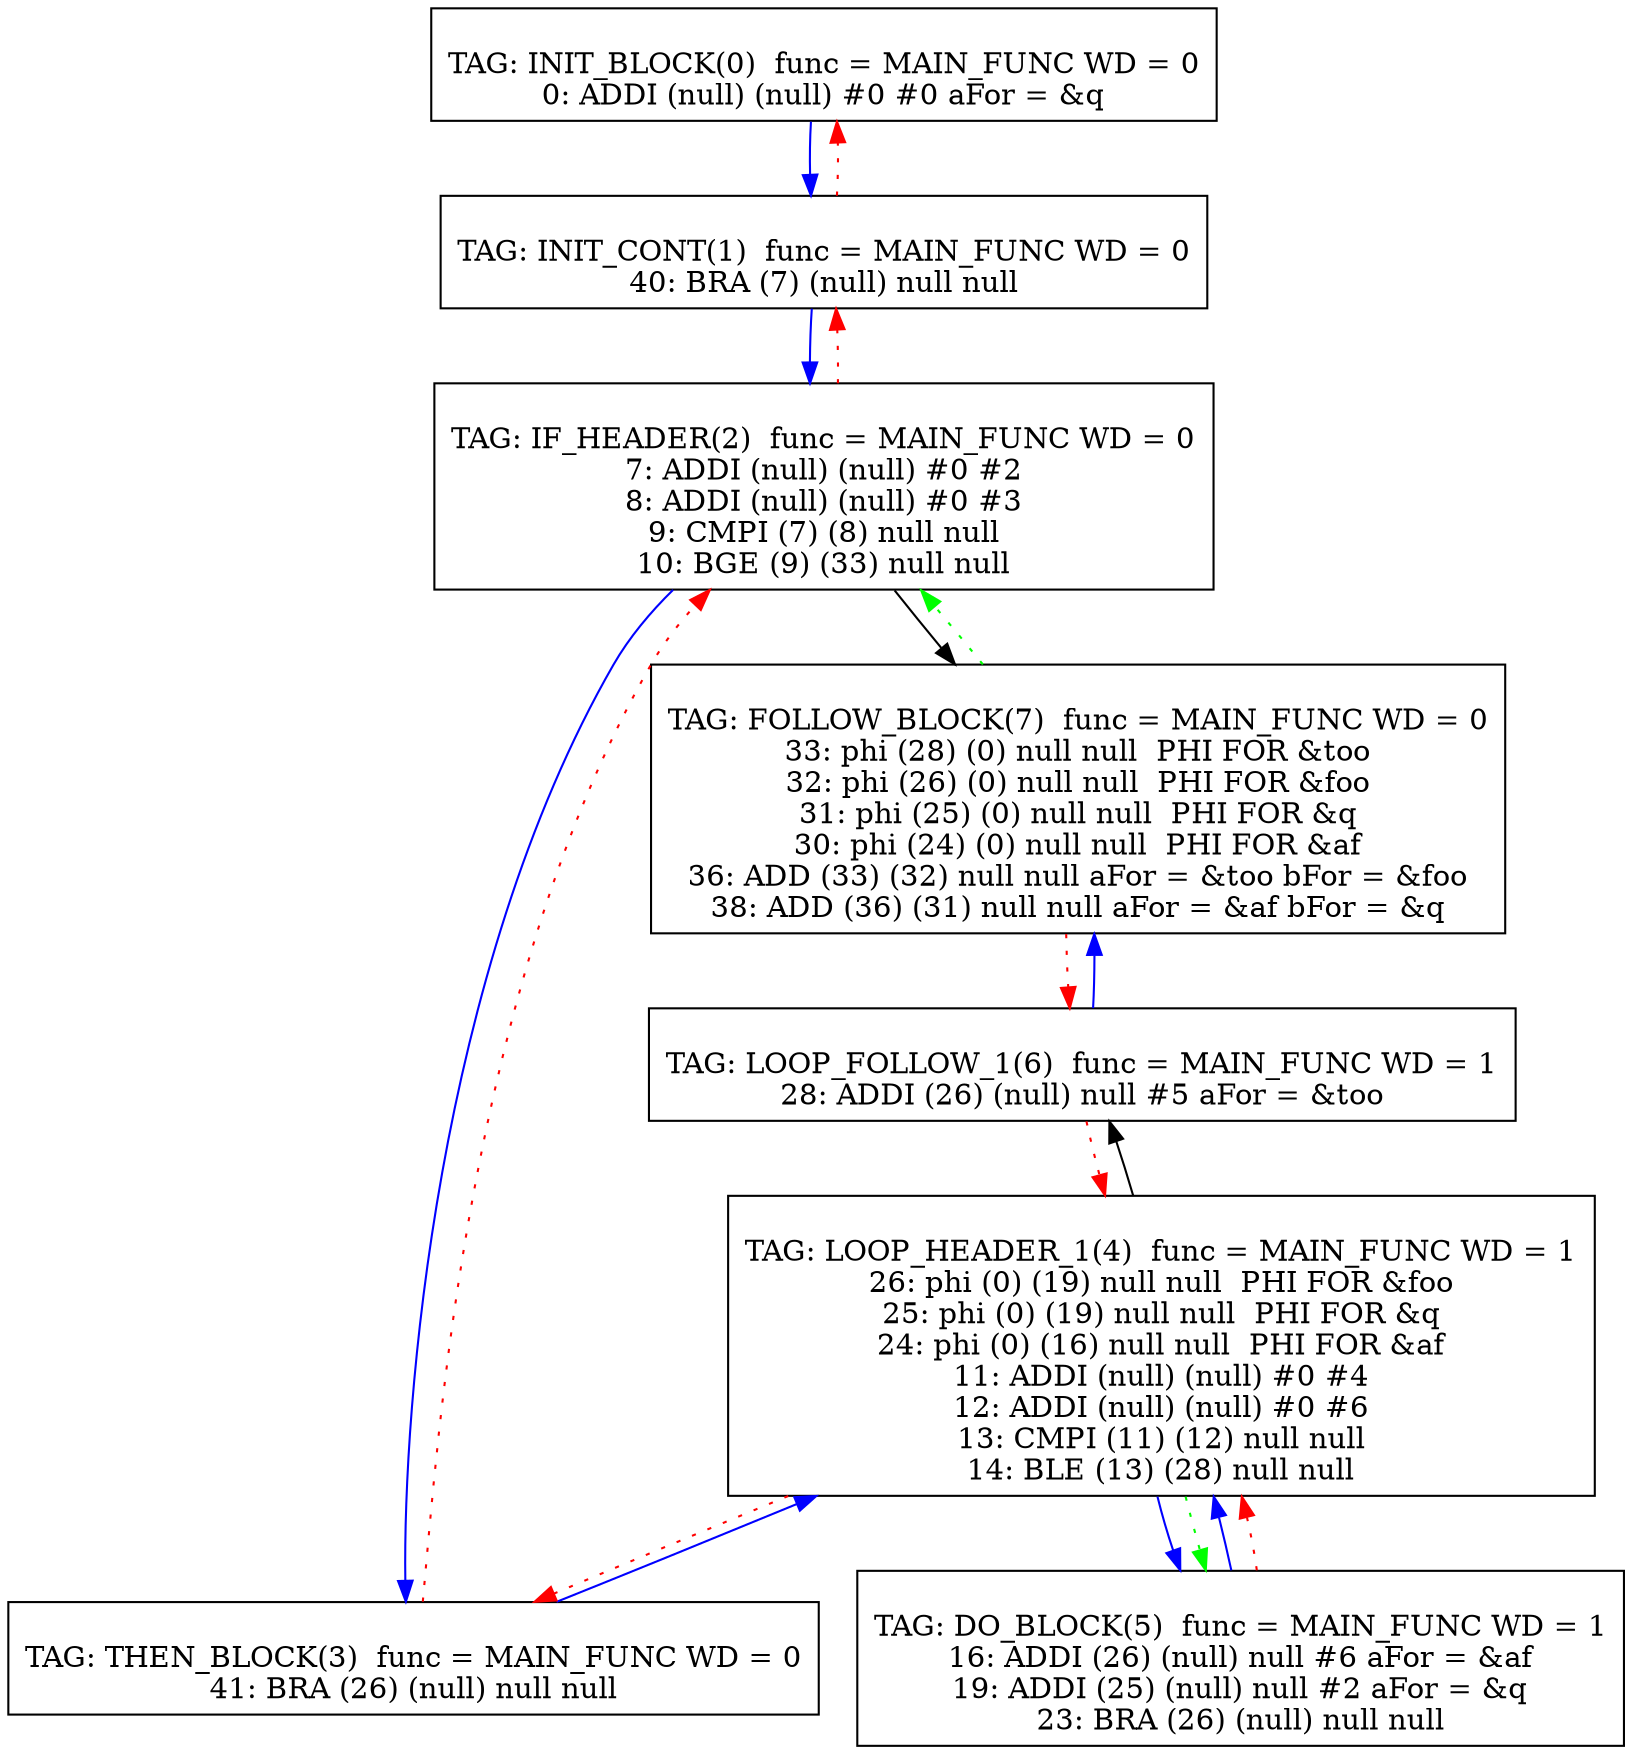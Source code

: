 digraph {
0[label="
TAG: INIT_BLOCK(0)  func = MAIN_FUNC WD = 0
0: ADDI (null) (null) #0 #0 aFor = &q
"];
0[shape=box];
0 -> 1[color=blue]
1[label="
TAG: INIT_CONT(1)  func = MAIN_FUNC WD = 0
40: BRA (7) (null) null null
"];
1[shape=box];
1 -> 2[color=blue]
1 -> 0[color=red][style=dotted]
2[label="
TAG: IF_HEADER(2)  func = MAIN_FUNC WD = 0
7: ADDI (null) (null) #0 #2
8: ADDI (null) (null) #0 #3
9: CMPI (7) (8) null null
10: BGE (9) (33) null null
"];
2[shape=box];
2 -> 3[color=blue]
2 -> 7[color=black]
2 -> 1[color=red][style=dotted]
3[label="
TAG: THEN_BLOCK(3)  func = MAIN_FUNC WD = 0
41: BRA (26) (null) null null
"];
3[shape=box];
3 -> 4[color=blue]
3 -> 2[color=red][style=dotted]
4[label="
TAG: LOOP_HEADER_1(4)  func = MAIN_FUNC WD = 1
26: phi (0) (19) null null  PHI FOR &foo
25: phi (0) (19) null null  PHI FOR &q
24: phi (0) (16) null null  PHI FOR &af
11: ADDI (null) (null) #0 #4
12: ADDI (null) (null) #0 #6
13: CMPI (11) (12) null null
14: BLE (13) (28) null null
"];
4[shape=box];
4 -> 5[color=blue]
4 -> 6[color=black]
4 -> 3[color=red][style=dotted]
4 -> 5[color=green][style=dotted]
5[label="
TAG: DO_BLOCK(5)  func = MAIN_FUNC WD = 1
16: ADDI (26) (null) null #6 aFor = &af
19: ADDI (25) (null) null #2 aFor = &q
23: BRA (26) (null) null null
"];
5[shape=box];
5 -> 4[color=blue]
5 -> 4[color=red][style=dotted]
6[label="
TAG: LOOP_FOLLOW_1(6)  func = MAIN_FUNC WD = 1
28: ADDI (26) (null) null #5 aFor = &too
"];
6[shape=box];
6 -> 7[color=blue]
6 -> 4[color=red][style=dotted]
7[label="
TAG: FOLLOW_BLOCK(7)  func = MAIN_FUNC WD = 0
33: phi (28) (0) null null  PHI FOR &too
32: phi (26) (0) null null  PHI FOR &foo
31: phi (25) (0) null null  PHI FOR &q
30: phi (24) (0) null null  PHI FOR &af
36: ADD (33) (32) null null aFor = &too bFor = &foo
38: ADD (36) (31) null null aFor = &af bFor = &q
"];
7[shape=box];
7 -> 6[color=red][style=dotted]
7 -> 2[color=green][style=dotted]
}